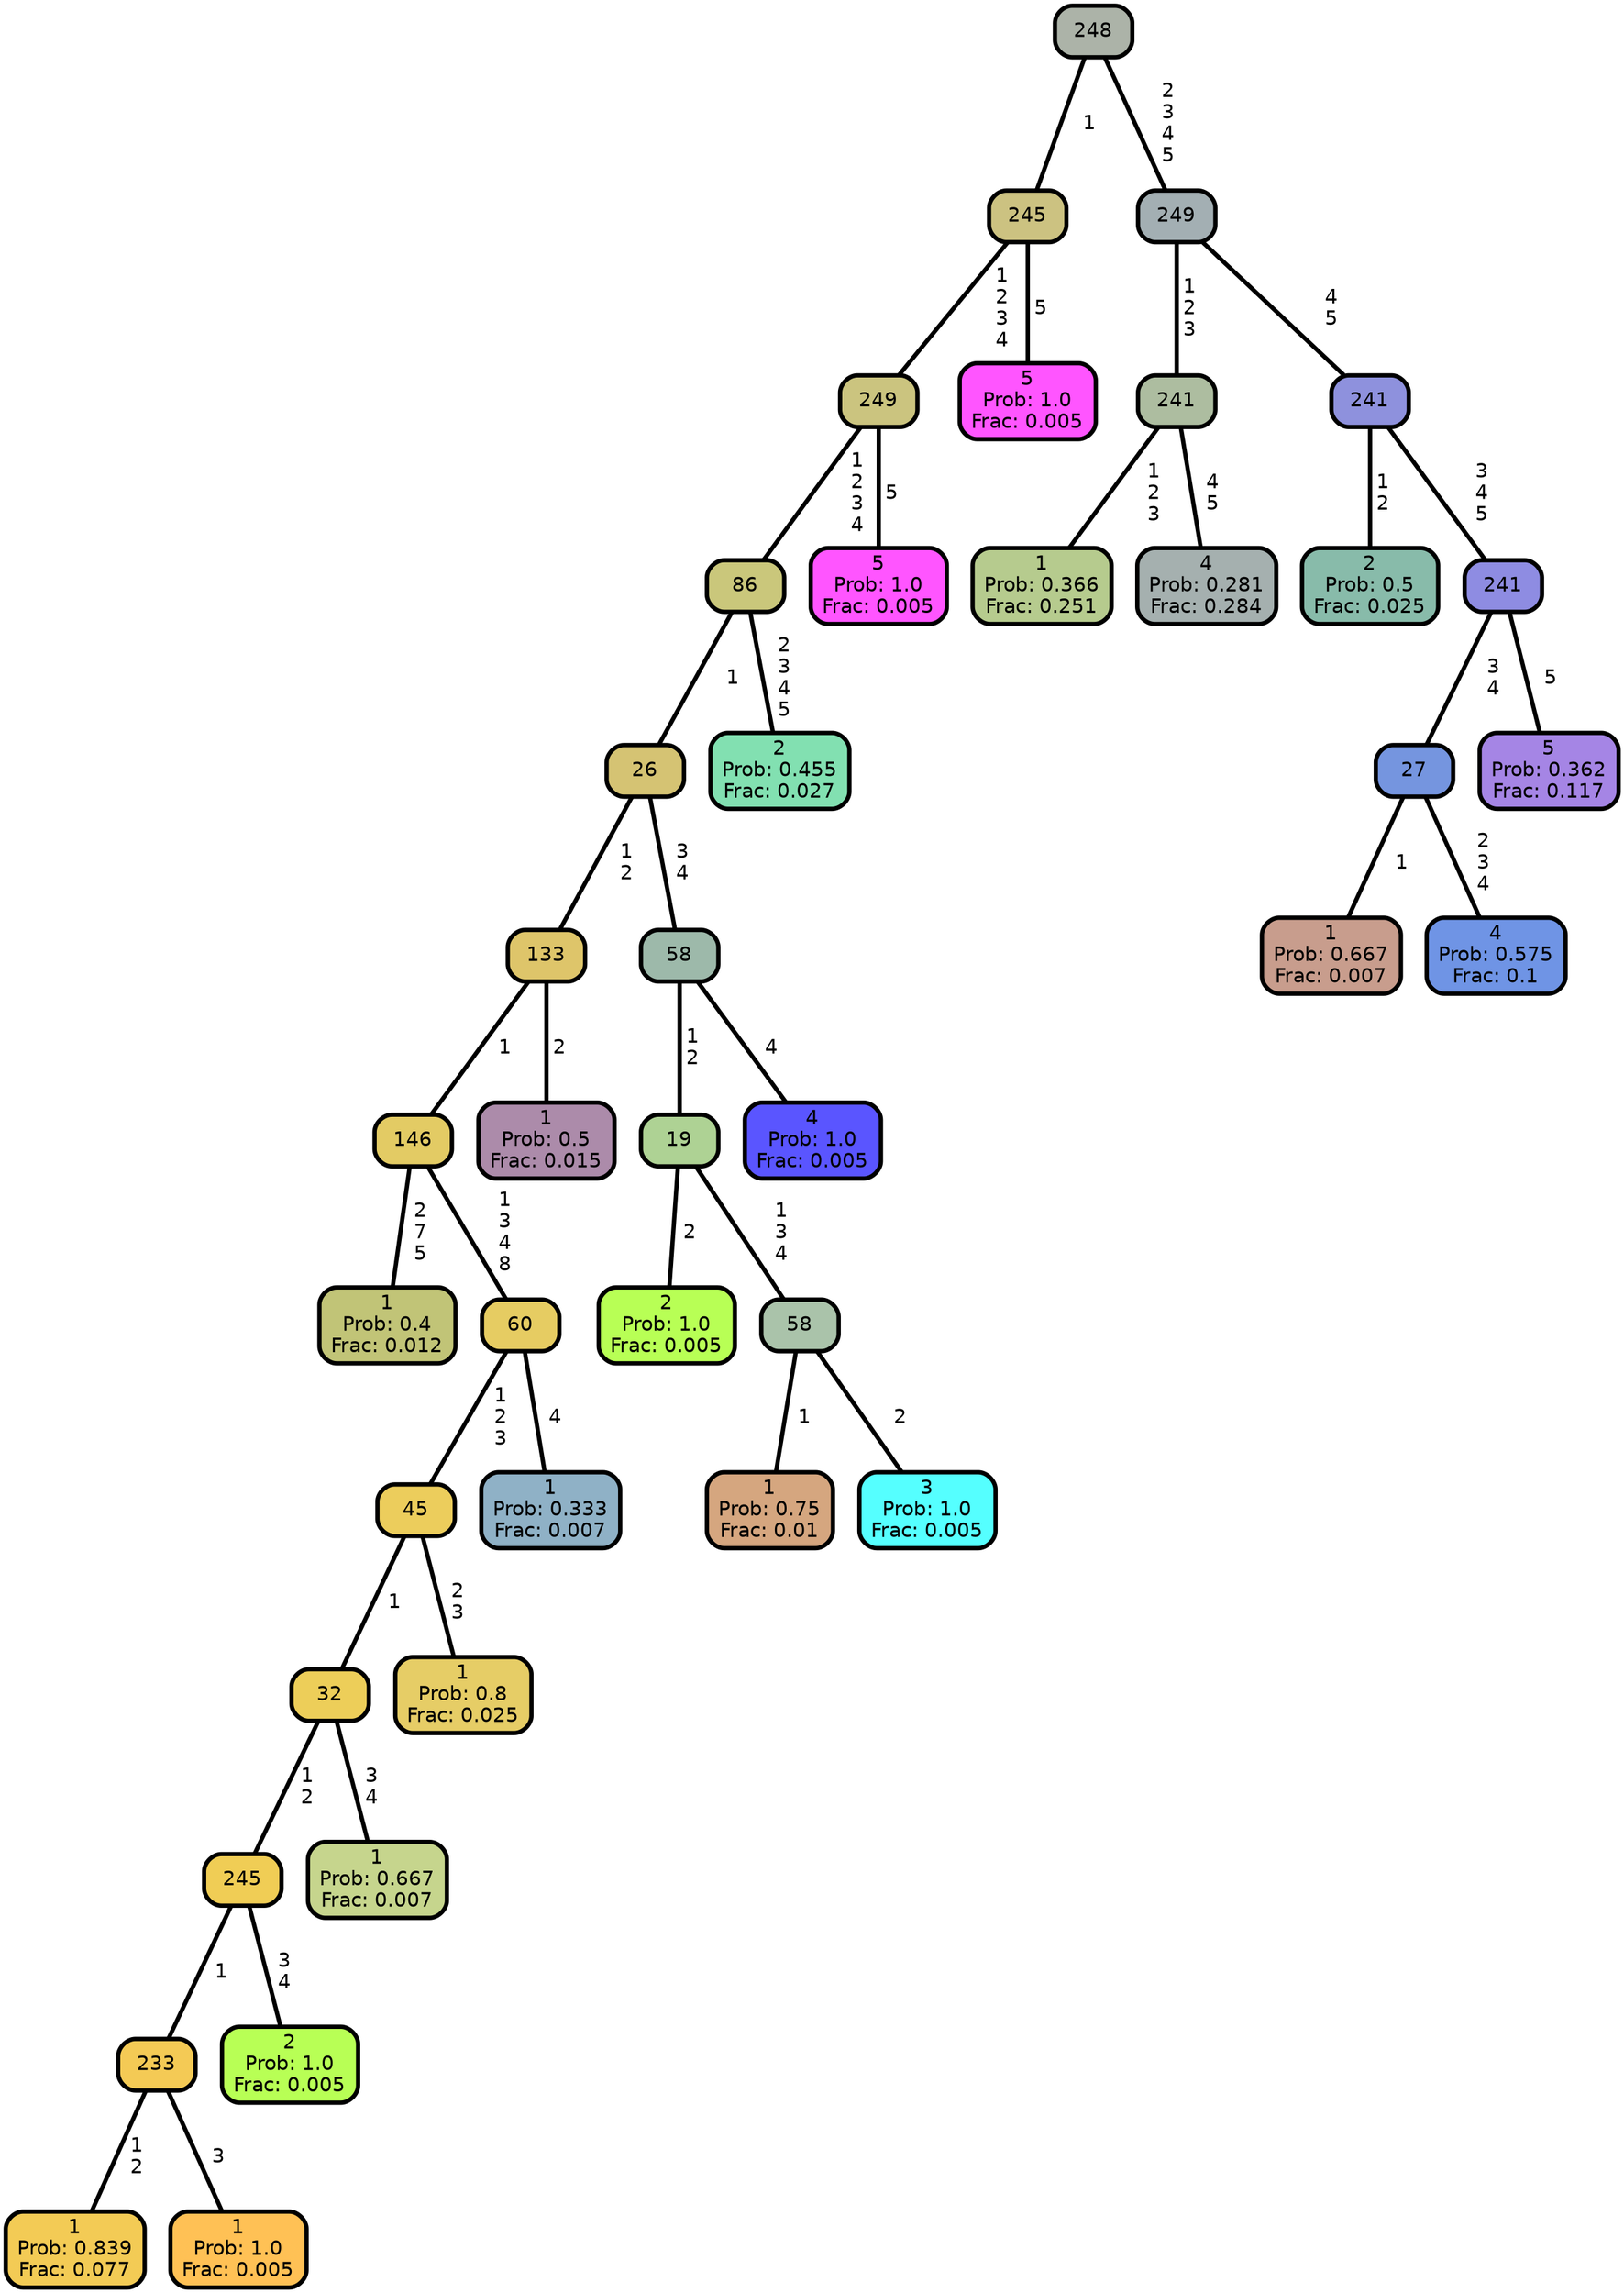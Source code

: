 graph Tree {
node [shape=box, style="filled, rounded",color="black",penwidth="3",fontcolor="black",                 fontname=helvetica] ;
graph [ranksep="0 equally", splines=straight,                 bgcolor=transparent, dpi=200] ;
edge [fontname=helvetica, color=black] ;
0 [label="1
Prob: 0.4
Frac: 0.012", fillcolor="#c1c477"] ;
1 [label="146", fillcolor="#e3cb64"] ;
2 [label="1
Prob: 0.839
Frac: 0.077", fillcolor="#f3cb55"] ;
3 [label="233", fillcolor="#f4ca55"] ;
4 [label="1
Prob: 1.0
Frac: 0.005", fillcolor="#ffc155"] ;
5 [label="245", fillcolor="#f0cd55"] ;
6 [label="2
Prob: 1.0
Frac: 0.005", fillcolor="#b8ff55"] ;
7 [label="32", fillcolor="#edce59"] ;
8 [label="1
Prob: 0.667
Frac: 0.007", fillcolor="#c6d58d"] ;
9 [label="45", fillcolor="#eccd5c"] ;
10 [label="1
Prob: 0.8
Frac: 0.025", fillcolor="#e6cd66"] ;
11 [label="60", fillcolor="#e6cc62"] ;
12 [label="1
Prob: 0.333
Frac: 0.007", fillcolor="#8fb1c6"] ;
13 [label="133", fillcolor="#dec56a"] ;
14 [label="1
Prob: 0.5
Frac: 0.015", fillcolor="#ac8baa"] ;
15 [label="26", fillcolor="#d5c373"] ;
16 [label="2
Prob: 1.0
Frac: 0.005", fillcolor="#b8ff55"] ;
17 [label="19", fillcolor="#aed294"] ;
18 [label="1
Prob: 0.75
Frac: 0.01", fillcolor="#d5a67f"] ;
19 [label="58", fillcolor="#aac3aa"] ;
20 [label="3
Prob: 1.0
Frac: 0.005", fillcolor="#55ffff"] ;
21 [label="58", fillcolor="#9db9aa"] ;
22 [label="4
Prob: 1.0
Frac: 0.005", fillcolor="#5a55ff"] ;
23 [label="86", fillcolor="#cac77b"] ;
24 [label="2
Prob: 0.455
Frac: 0.027", fillcolor="#82e0b1"] ;
25 [label="249", fillcolor="#cbc47f"] ;
26 [label="5
Prob: 1.0
Frac: 0.005", fillcolor="#ff55ff"] ;
27 [label="245", fillcolor="#ccc281"] ;
28 [label="5
Prob: 1.0
Frac: 0.005", fillcolor="#ff55ff"] ;
29 [label="248", fillcolor="#acb3a8"] ;
30 [label="1
Prob: 0.366
Frac: 0.251", fillcolor="#b6cb8e"] ;
31 [label="241", fillcolor="#adbda0"] ;
32 [label="4
Prob: 0.281
Frac: 0.284", fillcolor="#a5b0af"] ;
33 [label="249", fillcolor="#a3afb3"] ;
34 [label="2
Prob: 0.5
Frac: 0.025", fillcolor="#88bbaa"] ;
35 [label="241", fillcolor="#8e91dd"] ;
36 [label="1
Prob: 0.667
Frac: 0.007", fillcolor="#c89d8d"] ;
37 [label="27", fillcolor="#7595df"] ;
38 [label="4
Prob: 0.575
Frac: 0.1", fillcolor="#6f94e5"] ;
39 [label="241", fillcolor="#8e8ce2"] ;
40 [label="5
Prob: 0.362
Frac: 0.117", fillcolor="#a585e5"] ;
1 -- 0 [label=" 2\n 7\n 5",penwidth=3] ;
1 -- 11 [label=" 1\n 3\n 4\n 8",penwidth=3] ;
3 -- 2 [label=" 1\n 2",penwidth=3] ;
3 -- 4 [label=" 3",penwidth=3] ;
5 -- 3 [label=" 1",penwidth=3] ;
5 -- 6 [label=" 3\n 4",penwidth=3] ;
7 -- 5 [label=" 1\n 2",penwidth=3] ;
7 -- 8 [label=" 3\n 4",penwidth=3] ;
9 -- 7 [label=" 1",penwidth=3] ;
9 -- 10 [label=" 2\n 3",penwidth=3] ;
11 -- 9 [label=" 1\n 2\n 3",penwidth=3] ;
11 -- 12 [label=" 4",penwidth=3] ;
13 -- 1 [label=" 1",penwidth=3] ;
13 -- 14 [label=" 2",penwidth=3] ;
15 -- 13 [label=" 1\n 2",penwidth=3] ;
15 -- 21 [label=" 3\n 4",penwidth=3] ;
17 -- 16 [label=" 2",penwidth=3] ;
17 -- 19 [label=" 1\n 3\n 4",penwidth=3] ;
19 -- 18 [label=" 1",penwidth=3] ;
19 -- 20 [label=" 2",penwidth=3] ;
21 -- 17 [label=" 1\n 2",penwidth=3] ;
21 -- 22 [label=" 4",penwidth=3] ;
23 -- 15 [label=" 1",penwidth=3] ;
23 -- 24 [label=" 2\n 3\n 4\n 5",penwidth=3] ;
25 -- 23 [label=" 1\n 2\n 3\n 4",penwidth=3] ;
25 -- 26 [label=" 5",penwidth=3] ;
27 -- 25 [label=" 1\n 2\n 3\n 4",penwidth=3] ;
27 -- 28 [label=" 5",penwidth=3] ;
29 -- 27 [label=" 1",penwidth=3] ;
29 -- 33 [label=" 2\n 3\n 4\n 5",penwidth=3] ;
31 -- 30 [label=" 1\n 2\n 3",penwidth=3] ;
31 -- 32 [label=" 4\n 5",penwidth=3] ;
33 -- 31 [label=" 1\n 2\n 3",penwidth=3] ;
33 -- 35 [label=" 4\n 5",penwidth=3] ;
35 -- 34 [label=" 1\n 2",penwidth=3] ;
35 -- 39 [label=" 3\n 4\n 5",penwidth=3] ;
37 -- 36 [label=" 1",penwidth=3] ;
37 -- 38 [label=" 2\n 3\n 4",penwidth=3] ;
39 -- 37 [label=" 3\n 4",penwidth=3] ;
39 -- 40 [label=" 5",penwidth=3] ;
{rank = same;}}